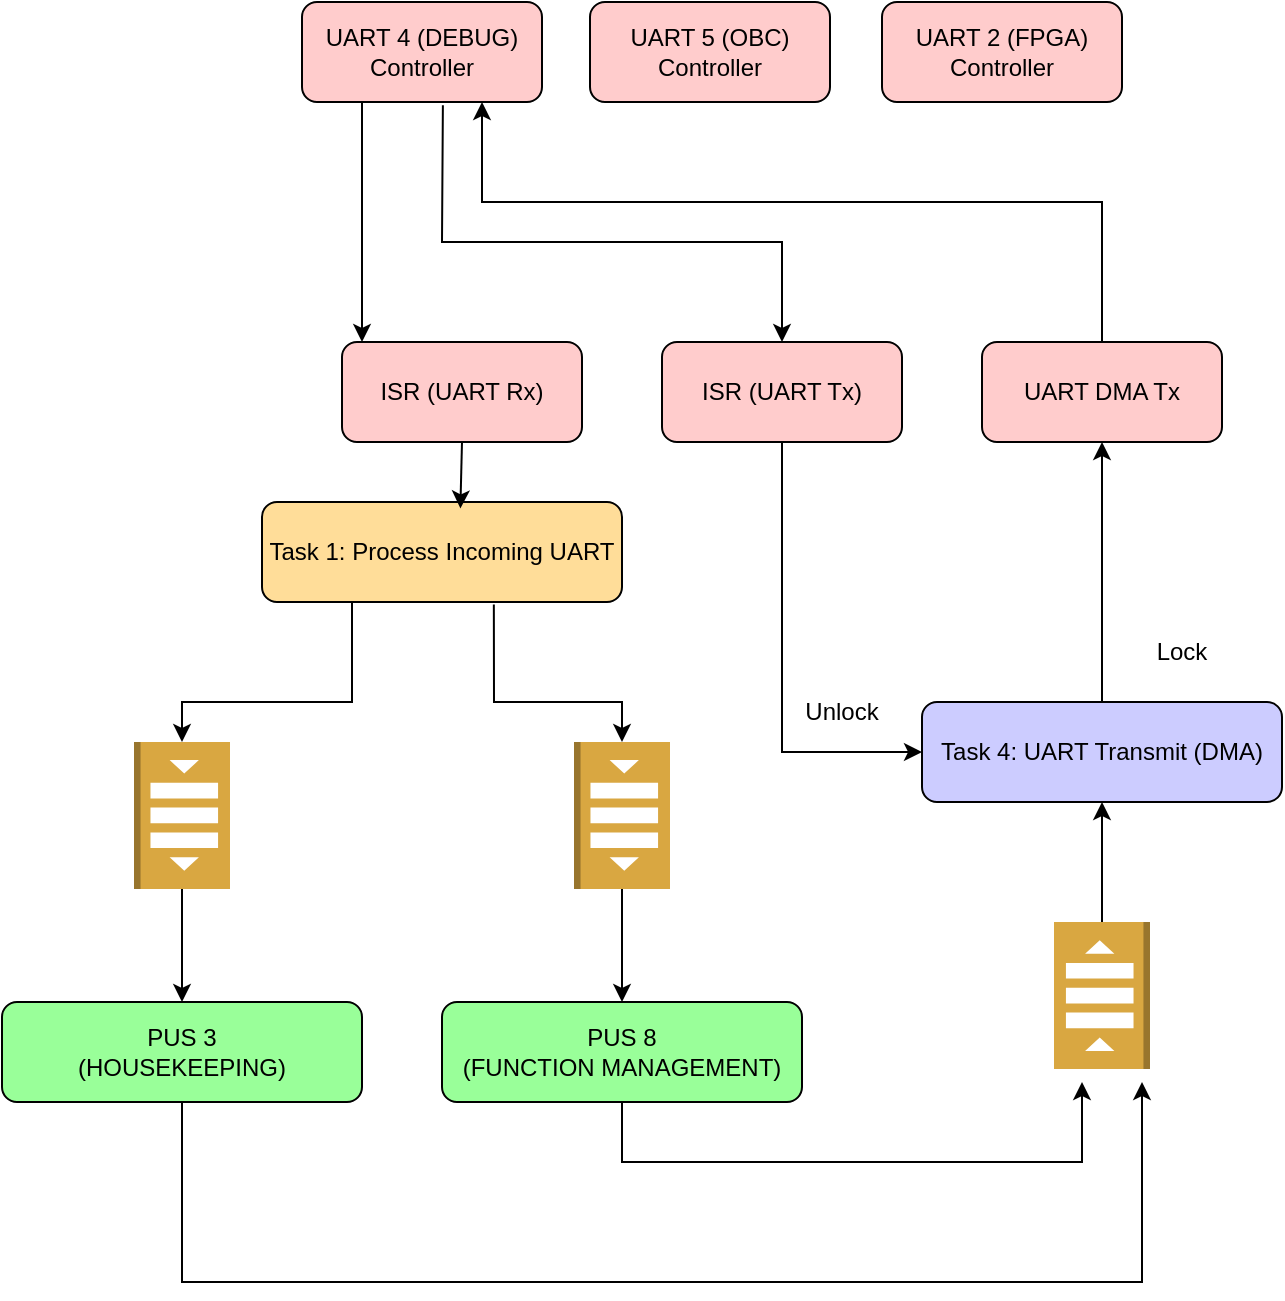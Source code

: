 <mxfile version="26.0.16">
  <diagram name="Pagină-1" id="ddQv_wzsTZBWzUbWPsOU">
    <mxGraphModel dx="1562" dy="810" grid="1" gridSize="10" guides="1" tooltips="1" connect="1" arrows="1" fold="1" page="1" pageScale="1" pageWidth="827" pageHeight="1169" math="0" shadow="0">
      <root>
        <mxCell id="0" />
        <mxCell id="1" parent="0" />
        <mxCell id="Oofgd8KAAimV3NUf_qpA-1" value="ISR (UART Rx)" style="rounded=1;whiteSpace=wrap;fillColor=#FFCCCC;" vertex="1" parent="1">
          <mxGeometry x="230" y="230" width="120" height="50" as="geometry" />
        </mxCell>
        <mxCell id="Oofgd8KAAimV3NUf_qpA-2" value="Task 1: Process Incoming UART" style="rounded=1;whiteSpace=wrap;fillColor=#FFDD99;" vertex="1" parent="1">
          <mxGeometry x="190" y="310" width="180" height="50" as="geometry" />
        </mxCell>
        <mxCell id="Oofgd8KAAimV3NUf_qpA-3" value="PUS 3&#xa;(HOUSEKEEPING)" style="rounded=1;whiteSpace=wrap;fillColor=#99FF99;" vertex="1" parent="1">
          <mxGeometry x="60" y="560" width="180" height="50" as="geometry" />
        </mxCell>
        <mxCell id="Oofgd8KAAimV3NUf_qpA-4" value="PUS 8&#xa;(FUNCTION MANAGEMENT)" style="rounded=1;whiteSpace=wrap;fillColor=#99FF99;" vertex="1" parent="1">
          <mxGeometry x="280" y="560" width="180" height="50" as="geometry" />
        </mxCell>
        <mxCell id="Oofgd8KAAimV3NUf_qpA-5" value="Task 4: UART Transmit (DMA)" style="rounded=1;whiteSpace=wrap;fillColor=#CCCCFF;" vertex="1" parent="1">
          <mxGeometry x="520" y="410" width="180" height="50" as="geometry" />
        </mxCell>
        <mxCell id="Oofgd8KAAimV3NUf_qpA-11" value="UART 4 (DEBUG) Controller" style="rounded=1;whiteSpace=wrap;fillColor=#FFCCCC;" vertex="1" parent="1">
          <mxGeometry x="210" y="60" width="120" height="50" as="geometry" />
        </mxCell>
        <mxCell id="Oofgd8KAAimV3NUf_qpA-12" value="UART 5 (OBC) Controller" style="rounded=1;whiteSpace=wrap;fillColor=#FFCCCC;" vertex="1" parent="1">
          <mxGeometry x="354" y="60" width="120" height="50" as="geometry" />
        </mxCell>
        <mxCell id="Oofgd8KAAimV3NUf_qpA-13" value="UART 2 (FPGA) Controller" style="rounded=1;whiteSpace=wrap;fillColor=#FFCCCC;" vertex="1" parent="1">
          <mxGeometry x="500" y="60" width="120" height="50" as="geometry" />
        </mxCell>
        <mxCell id="Oofgd8KAAimV3NUf_qpA-14" value="ISR (UART Tx)" style="rounded=1;whiteSpace=wrap;fillColor=#FFCCCC;" vertex="1" parent="1">
          <mxGeometry x="390" y="230" width="120" height="50" as="geometry" />
        </mxCell>
        <mxCell id="Oofgd8KAAimV3NUf_qpA-15" value="UART DMA Tx" style="rounded=1;whiteSpace=wrap;fillColor=#FFCCCC;" vertex="1" parent="1">
          <mxGeometry x="550" y="230" width="120" height="50" as="geometry" />
        </mxCell>
        <mxCell id="Oofgd8KAAimV3NUf_qpA-16" value="" style="endArrow=classic;html=1;rounded=0;exitX=0.25;exitY=1;exitDx=0;exitDy=0;" edge="1" parent="1" source="Oofgd8KAAimV3NUf_qpA-11">
          <mxGeometry width="50" height="50" relative="1" as="geometry">
            <mxPoint x="257" y="112" as="sourcePoint" />
            <mxPoint x="240" y="230" as="targetPoint" />
          </mxGeometry>
        </mxCell>
        <mxCell id="Oofgd8KAAimV3NUf_qpA-17" value="" style="endArrow=classic;html=1;rounded=0;entryX=0.5;entryY=0;entryDx=0;entryDy=0;exitX=0.587;exitY=1.032;exitDx=0;exitDy=0;exitPerimeter=0;" edge="1" parent="1" source="Oofgd8KAAimV3NUf_qpA-11" target="Oofgd8KAAimV3NUf_qpA-14">
          <mxGeometry width="50" height="50" relative="1" as="geometry">
            <mxPoint x="280" y="110" as="sourcePoint" />
            <mxPoint x="440" y="240" as="targetPoint" />
            <Array as="points">
              <mxPoint x="280" y="180" />
              <mxPoint x="450" y="180" />
            </Array>
          </mxGeometry>
        </mxCell>
        <mxCell id="Oofgd8KAAimV3NUf_qpA-18" value="" style="endArrow=classic;html=1;rounded=0;exitX=0.5;exitY=0;exitDx=0;exitDy=0;entryX=0.75;entryY=1;entryDx=0;entryDy=0;" edge="1" parent="1" source="Oofgd8KAAimV3NUf_qpA-15" target="Oofgd8KAAimV3NUf_qpA-11">
          <mxGeometry width="50" height="50" relative="1" as="geometry">
            <mxPoint x="390" y="490" as="sourcePoint" />
            <mxPoint x="440" y="440" as="targetPoint" />
            <Array as="points">
              <mxPoint x="610" y="160" />
              <mxPoint x="300" y="160" />
            </Array>
          </mxGeometry>
        </mxCell>
        <mxCell id="Oofgd8KAAimV3NUf_qpA-19" value="" style="outlineConnect=0;dashed=0;verticalLabelPosition=bottom;verticalAlign=top;align=center;html=1;shape=mxgraph.aws3.queue;fillColor=#D9A741;gradientColor=none;direction=north;" vertex="1" parent="1">
          <mxGeometry x="586" y="520" width="48" height="73.5" as="geometry" />
        </mxCell>
        <mxCell id="Oofgd8KAAimV3NUf_qpA-20" value="" style="endArrow=classic;html=1;rounded=0;exitX=1;exitY=0.5;exitDx=0;exitDy=0;exitPerimeter=0;entryX=0.5;entryY=1;entryDx=0;entryDy=0;" edge="1" parent="1" source="Oofgd8KAAimV3NUf_qpA-19" target="Oofgd8KAAimV3NUf_qpA-5">
          <mxGeometry width="50" height="50" relative="1" as="geometry">
            <mxPoint x="390" y="490" as="sourcePoint" />
            <mxPoint x="440" y="440" as="targetPoint" />
            <Array as="points" />
          </mxGeometry>
        </mxCell>
        <mxCell id="Oofgd8KAAimV3NUf_qpA-21" value="" style="endArrow=classic;html=1;rounded=0;entryX=0;entryY=0.5;entryDx=0;entryDy=0;" edge="1" parent="1" target="Oofgd8KAAimV3NUf_qpA-5">
          <mxGeometry width="50" height="50" relative="1" as="geometry">
            <mxPoint x="450" y="280" as="sourcePoint" />
            <mxPoint x="500" y="230" as="targetPoint" />
            <Array as="points">
              <mxPoint x="450" y="435" />
            </Array>
          </mxGeometry>
        </mxCell>
        <mxCell id="Oofgd8KAAimV3NUf_qpA-22" value="Unlock" style="text;html=1;align=center;verticalAlign=middle;whiteSpace=wrap;rounded=0;" vertex="1" parent="1">
          <mxGeometry x="450" y="400" width="60" height="30" as="geometry" />
        </mxCell>
        <mxCell id="Oofgd8KAAimV3NUf_qpA-23" value="Lock" style="text;html=1;align=center;verticalAlign=middle;whiteSpace=wrap;rounded=0;" vertex="1" parent="1">
          <mxGeometry x="620" y="370" width="60" height="30" as="geometry" />
        </mxCell>
        <mxCell id="Oofgd8KAAimV3NUf_qpA-24" value="" style="endArrow=classic;html=1;rounded=0;entryX=0.5;entryY=1;entryDx=0;entryDy=0;" edge="1" parent="1" source="Oofgd8KAAimV3NUf_qpA-5" target="Oofgd8KAAimV3NUf_qpA-15">
          <mxGeometry width="50" height="50" relative="1" as="geometry">
            <mxPoint x="390" y="490" as="sourcePoint" />
            <mxPoint x="440" y="440" as="targetPoint" />
          </mxGeometry>
        </mxCell>
        <mxCell id="Oofgd8KAAimV3NUf_qpA-26" value="" style="outlineConnect=0;dashed=0;verticalLabelPosition=bottom;verticalAlign=top;align=center;html=1;shape=mxgraph.aws3.queue;fillColor=#D9A741;gradientColor=none;direction=south;" vertex="1" parent="1">
          <mxGeometry x="126" y="430" width="48" height="73.5" as="geometry" />
        </mxCell>
        <mxCell id="Oofgd8KAAimV3NUf_qpA-27" value="" style="outlineConnect=0;dashed=0;verticalLabelPosition=bottom;verticalAlign=top;align=center;html=1;shape=mxgraph.aws3.queue;fillColor=#D9A741;gradientColor=none;direction=south;" vertex="1" parent="1">
          <mxGeometry x="346" y="430" width="48" height="73.5" as="geometry" />
        </mxCell>
        <mxCell id="Oofgd8KAAimV3NUf_qpA-28" value="" style="endArrow=classic;html=1;rounded=0;entryX=0;entryY=0.5;entryDx=0;entryDy=0;exitX=0.25;exitY=1;exitDx=0;exitDy=0;entryPerimeter=0;" edge="1" parent="1" source="Oofgd8KAAimV3NUf_qpA-2" target="Oofgd8KAAimV3NUf_qpA-26">
          <mxGeometry width="50" height="50" relative="1" as="geometry">
            <mxPoint x="440" y="440" as="sourcePoint" />
            <mxPoint x="390" y="490" as="targetPoint" />
            <Array as="points">
              <mxPoint x="235" y="410" />
              <mxPoint x="150" y="410" />
            </Array>
          </mxGeometry>
        </mxCell>
        <mxCell id="Oofgd8KAAimV3NUf_qpA-29" value="" style="endArrow=classic;html=1;rounded=0;entryX=0;entryY=0.5;entryDx=0;entryDy=0;exitX=0.644;exitY=1.024;exitDx=0;exitDy=0;entryPerimeter=0;exitPerimeter=0;" edge="1" parent="1" source="Oofgd8KAAimV3NUf_qpA-2" target="Oofgd8KAAimV3NUf_qpA-27">
          <mxGeometry width="50" height="50" relative="1" as="geometry">
            <mxPoint x="330" y="400" as="sourcePoint" />
            <mxPoint x="245" y="500" as="targetPoint" />
            <Array as="points">
              <mxPoint x="306" y="410" />
              <mxPoint x="370" y="410" />
            </Array>
          </mxGeometry>
        </mxCell>
        <mxCell id="Oofgd8KAAimV3NUf_qpA-30" value="" style="endArrow=classic;html=1;rounded=0;exitX=1;exitY=0.5;exitDx=0;exitDy=0;exitPerimeter=0;entryX=0.5;entryY=0;entryDx=0;entryDy=0;" edge="1" parent="1" source="Oofgd8KAAimV3NUf_qpA-26" target="Oofgd8KAAimV3NUf_qpA-3">
          <mxGeometry width="50" height="50" relative="1" as="geometry">
            <mxPoint x="200" y="520" as="sourcePoint" />
            <mxPoint x="250" y="470" as="targetPoint" />
          </mxGeometry>
        </mxCell>
        <mxCell id="Oofgd8KAAimV3NUf_qpA-31" value="" style="endArrow=classic;html=1;rounded=0;exitX=1;exitY=0.5;exitDx=0;exitDy=0;exitPerimeter=0;entryX=0.5;entryY=0;entryDx=0;entryDy=0;" edge="1" parent="1" source="Oofgd8KAAimV3NUf_qpA-27" target="Oofgd8KAAimV3NUf_qpA-4">
          <mxGeometry width="50" height="50" relative="1" as="geometry">
            <mxPoint x="330" y="550" as="sourcePoint" />
            <mxPoint x="330" y="606" as="targetPoint" />
          </mxGeometry>
        </mxCell>
        <mxCell id="Oofgd8KAAimV3NUf_qpA-32" value="" style="endArrow=classic;html=1;rounded=0;" edge="1" parent="1">
          <mxGeometry width="50" height="50" relative="1" as="geometry">
            <mxPoint x="370" y="610" as="sourcePoint" />
            <mxPoint x="600" y="600" as="targetPoint" />
            <Array as="points">
              <mxPoint x="370" y="640" />
              <mxPoint x="600" y="640" />
            </Array>
          </mxGeometry>
        </mxCell>
        <mxCell id="Oofgd8KAAimV3NUf_qpA-33" value="" style="endArrow=classic;html=1;rounded=0;" edge="1" parent="1">
          <mxGeometry width="50" height="50" relative="1" as="geometry">
            <mxPoint x="150" y="610" as="sourcePoint" />
            <mxPoint x="630" y="600" as="targetPoint" />
            <Array as="points">
              <mxPoint x="150" y="700" />
              <mxPoint x="630" y="700" />
            </Array>
          </mxGeometry>
        </mxCell>
        <mxCell id="Oofgd8KAAimV3NUf_qpA-34" value="" style="endArrow=classic;html=1;rounded=0;exitX=0.5;exitY=1;exitDx=0;exitDy=0;entryX=0.551;entryY=0.064;entryDx=0;entryDy=0;entryPerimeter=0;" edge="1" parent="1" source="Oofgd8KAAimV3NUf_qpA-1" target="Oofgd8KAAimV3NUf_qpA-2">
          <mxGeometry width="50" height="50" relative="1" as="geometry">
            <mxPoint x="380" y="380" as="sourcePoint" />
            <mxPoint x="430" y="330" as="targetPoint" />
          </mxGeometry>
        </mxCell>
      </root>
    </mxGraphModel>
  </diagram>
</mxfile>
